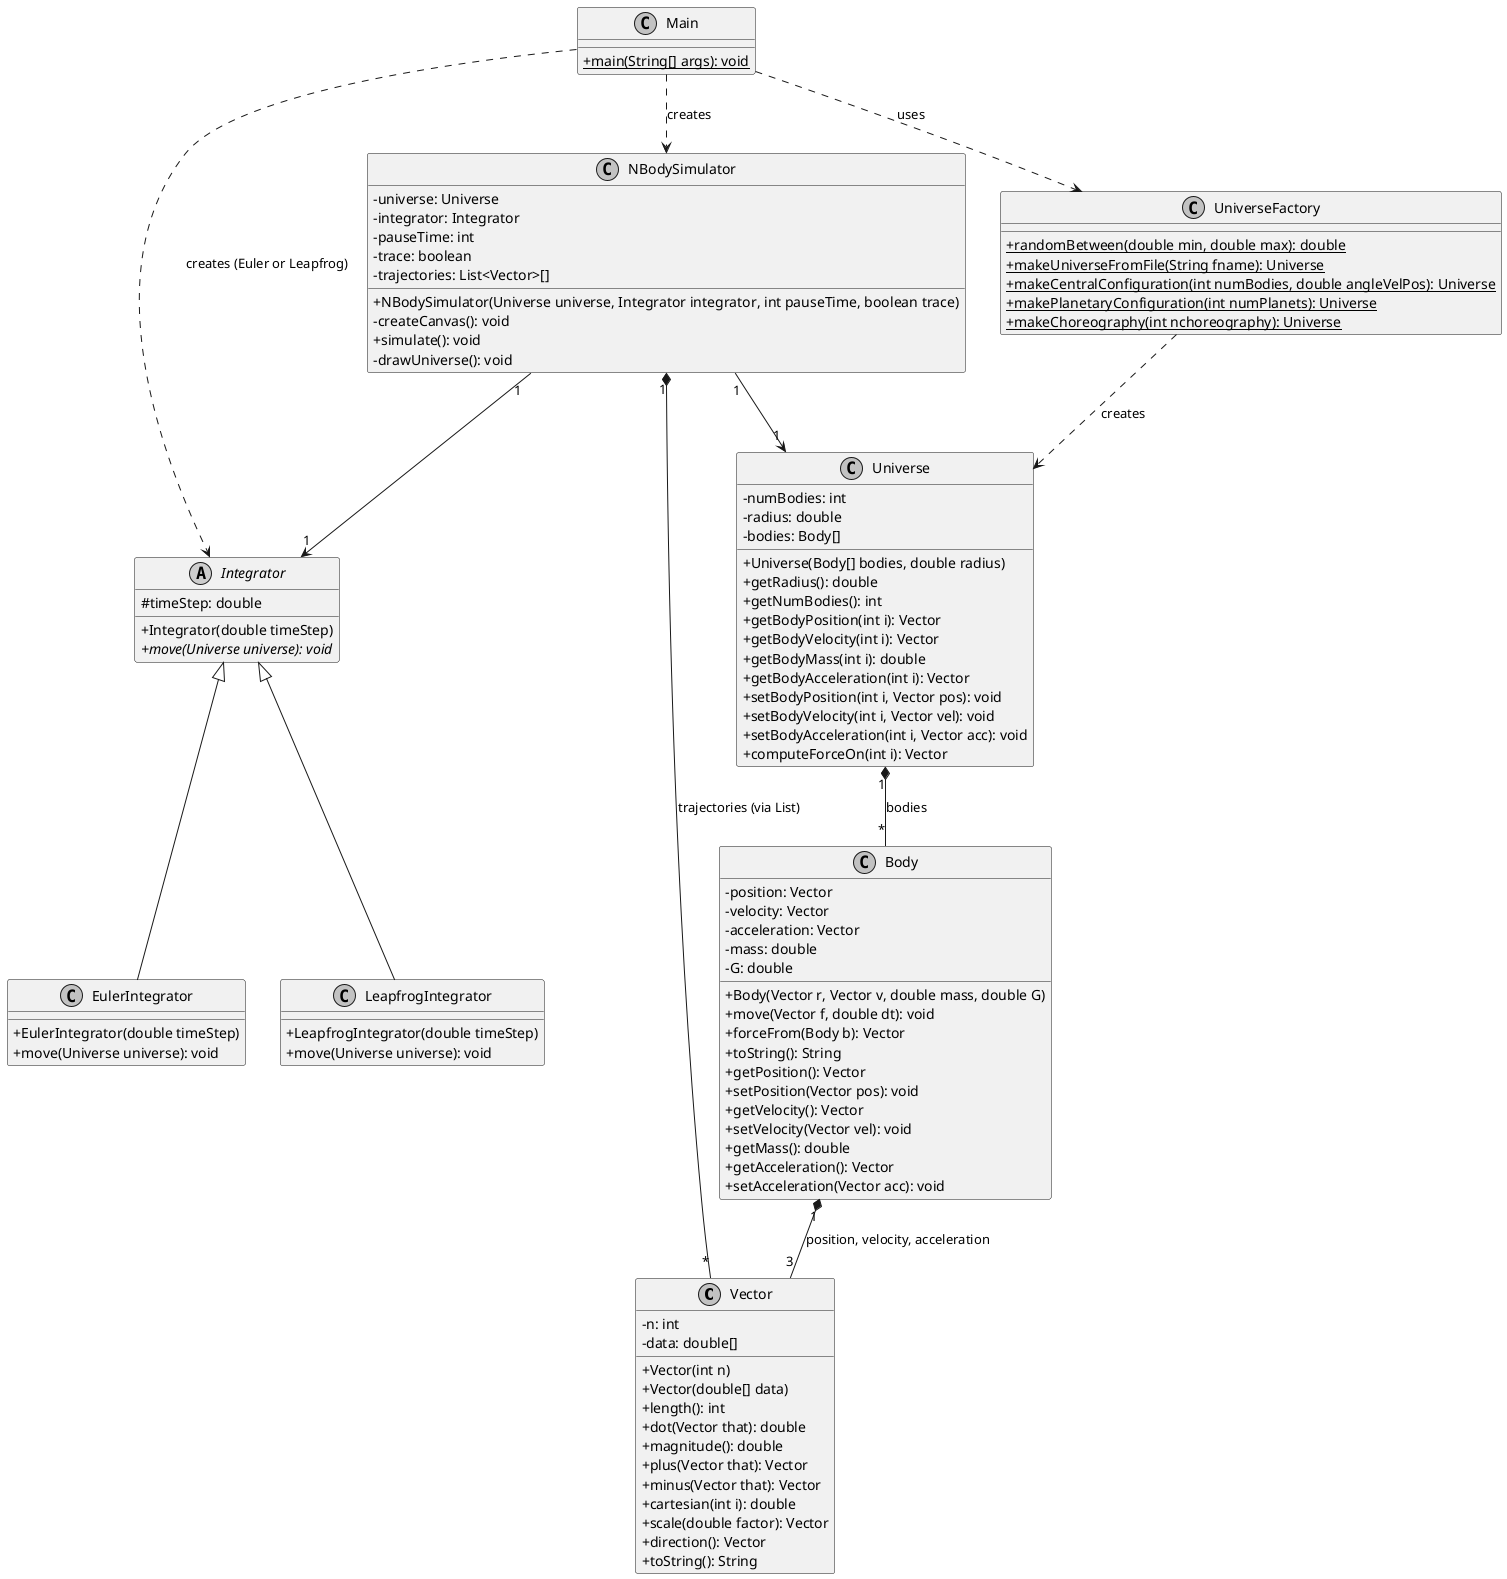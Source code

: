 @startuml
skinparam classAttributeIconSize 0
skinparam monochrome true

class Vector {
  - n: int
  - data: double[]
  + Vector(int n)
  + Vector(double[] data)
  + length(): int
  + dot(Vector that): double
  + magnitude(): double
  + plus(Vector that): Vector
  + minus(Vector that): Vector
  + cartesian(int i): double
  + scale(double factor): Vector
  + direction(): Vector
  + toString(): String
}

class Body {
  - position: Vector
  - velocity: Vector
  - acceleration: Vector
  - mass: double
  - G: double
  + Body(Vector r, Vector v, double mass, double G)
  + move(Vector f, double dt): void
  + forceFrom(Body b): Vector
  + toString(): String
  + getPosition(): Vector
  + setPosition(Vector pos): void
  + getVelocity(): Vector
  + setVelocity(Vector vel): void
  + getMass(): double
  + getAcceleration(): Vector
  + setAcceleration(Vector acc): void
}
Body "1" *-- "3" Vector : position, velocity, acceleration

class Universe {
  - numBodies: int
  - radius: double
  - bodies: Body[]
  + Universe(Body[] bodies, double radius)
  + getRadius(): double
  + getNumBodies(): int
  + getBodyPosition(int i): Vector
  + getBodyVelocity(int i): Vector
  + getBodyMass(int i): double
  + getBodyAcceleration(int i): Vector
  + setBodyPosition(int i, Vector pos): void
  + setBodyVelocity(int i, Vector vel): void
  + setBodyAcceleration(int i, Vector acc): void
  + computeForceOn(int i): Vector
}
Universe "1" *-- "*" Body : bodies

abstract class Integrator {
  # timeStep: double
  + Integrator(double timeStep)
  + {abstract} move(Universe universe): void
}

class EulerIntegrator extends Integrator {
  + EulerIntegrator(double timeStep)
  + move(Universe universe): void
}

class LeapfrogIntegrator extends Integrator {
  + LeapfrogIntegrator(double timeStep)
  + move(Universe universe): void
}

class UniverseFactory {
  + {static} randomBetween(double min, double max): double
  + {static} makeUniverseFromFile(String fname): Universe
  + {static} makeCentralConfiguration(int numBodies, double angleVelPos): Universe
  + {static} makePlanetaryConfiguration(int numPlanets): Universe
  + {static} makeChoreography(int nchoreography): Universe
}
UniverseFactory ..> Universe : creates

class NBodySimulator {
  - universe: Universe
  - integrator: Integrator
  - pauseTime: int
  - trace: boolean
  - trajectories: List<Vector>[]
  + NBodySimulator(Universe universe, Integrator integrator, int pauseTime, boolean trace)
  - createCanvas(): void
  + simulate(): void
  - drawUniverse(): void
}
NBodySimulator "1" --> "1" Universe
NBodySimulator "1" --> "1" Integrator
NBodySimulator "1" *-- "*" Vector : trajectories (via List)

class Main {
  + {static} main(String[] args): void
}
Main ..> NBodySimulator : creates
Main ..> UniverseFactory : uses
Main ..> Integrator : creates (Euler or Leapfrog)

@enduml